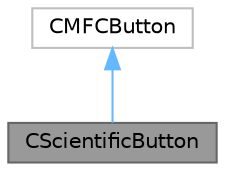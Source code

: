 digraph "CScientificButton"
{
 // LATEX_PDF_SIZE
  bgcolor="transparent";
  edge [fontname=Helvetica,fontsize=10,labelfontname=Helvetica,labelfontsize=10];
  node [fontname=Helvetica,fontsize=10,shape=box,height=0.2,width=0.4];
  Node1 [id="Node000001",label="CScientificButton",height=0.2,width=0.4,color="gray40", fillcolor="grey60", style="filled", fontcolor="black",tooltip="Представляет кнопку, которая может отображать и взаимодействовать с научными символами."];
  Node2 -> Node1 [id="edge1_Node000001_Node000002",dir="back",color="steelblue1",style="solid",tooltip=" "];
  Node2 [id="Node000002",label="CMFCButton",height=0.2,width=0.4,color="grey75", fillcolor="white", style="filled",tooltip=" "];
}
